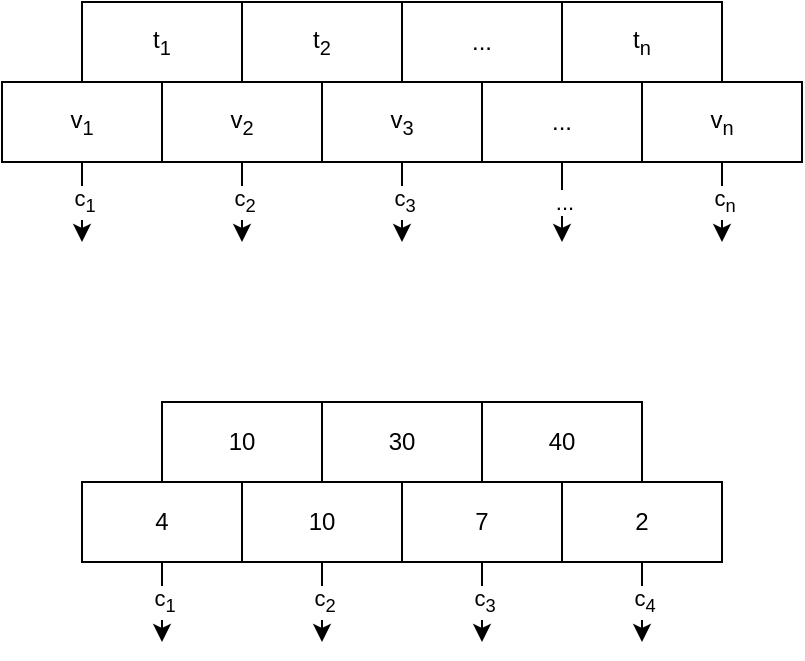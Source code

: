 <mxfile version="17.4.2" type="device"><diagram id="sNld3rZ4JpTNLqk1yw6c" name="Page-1"><mxGraphModel dx="1422" dy="977" grid="1" gridSize="10" guides="1" tooltips="1" connect="1" arrows="1" fold="1" page="1" pageScale="1" pageWidth="1169" pageHeight="827" math="0" shadow="0"><root><mxCell id="0"/><mxCell id="1" parent="0"/><mxCell id="cfl6EVjrrko_-16JiTfz-1" value="t&lt;sub&gt;1&lt;/sub&gt;" style="rounded=0;whiteSpace=wrap;html=1;" parent="1" vertex="1"><mxGeometry x="280" y="240" width="80" height="40" as="geometry"/></mxCell><mxCell id="cfl6EVjrrko_-16JiTfz-2" value="t&lt;sub&gt;2&lt;/sub&gt;" style="rounded=0;whiteSpace=wrap;html=1;" parent="1" vertex="1"><mxGeometry x="360" y="240" width="80" height="40" as="geometry"/></mxCell><mxCell id="cfl6EVjrrko_-16JiTfz-3" value="..." style="rounded=0;whiteSpace=wrap;html=1;" parent="1" vertex="1"><mxGeometry x="440" y="240" width="80" height="40" as="geometry"/></mxCell><mxCell id="cfl6EVjrrko_-16JiTfz-10" value="c&lt;sub&gt;1&lt;/sub&gt;" style="edgeStyle=orthogonalEdgeStyle;rounded=0;orthogonalLoop=1;jettySize=auto;html=1;" parent="1" source="cfl6EVjrrko_-16JiTfz-4" edge="1"><mxGeometry relative="1" as="geometry"><mxPoint x="280" y="360" as="targetPoint"/></mxGeometry></mxCell><mxCell id="cfl6EVjrrko_-16JiTfz-4" value="v&lt;sub&gt;1&lt;/sub&gt;" style="rounded=0;whiteSpace=wrap;html=1;" parent="1" vertex="1"><mxGeometry x="240" y="280" width="80" height="40" as="geometry"/></mxCell><mxCell id="cfl6EVjrrko_-16JiTfz-11" value="c&lt;sub&gt;2&lt;/sub&gt;" style="edgeStyle=orthogonalEdgeStyle;rounded=0;orthogonalLoop=1;jettySize=auto;html=1;" parent="1" source="cfl6EVjrrko_-16JiTfz-5" edge="1"><mxGeometry relative="1" as="geometry"><mxPoint x="360" y="360" as="targetPoint"/></mxGeometry></mxCell><mxCell id="cfl6EVjrrko_-16JiTfz-5" value="v&lt;sub&gt;2&lt;/sub&gt;" style="rounded=0;whiteSpace=wrap;html=1;" parent="1" vertex="1"><mxGeometry x="320" y="280" width="80" height="40" as="geometry"/></mxCell><mxCell id="cfl6EVjrrko_-16JiTfz-12" value="c&lt;sub&gt;3&lt;/sub&gt;" style="edgeStyle=orthogonalEdgeStyle;rounded=0;orthogonalLoop=1;jettySize=auto;html=1;" parent="1" source="cfl6EVjrrko_-16JiTfz-6" edge="1"><mxGeometry relative="1" as="geometry"><mxPoint x="440" y="360" as="targetPoint"/></mxGeometry></mxCell><mxCell id="cfl6EVjrrko_-16JiTfz-6" value="v&lt;sub&gt;3&lt;/sub&gt;" style="rounded=0;whiteSpace=wrap;html=1;" parent="1" vertex="1"><mxGeometry x="400" y="280" width="80" height="40" as="geometry"/></mxCell><mxCell id="cfl6EVjrrko_-16JiTfz-13" value="..." style="edgeStyle=orthogonalEdgeStyle;rounded=0;orthogonalLoop=1;jettySize=auto;html=1;" parent="1" source="cfl6EVjrrko_-16JiTfz-7" edge="1"><mxGeometry relative="1" as="geometry"><mxPoint x="520" y="360" as="targetPoint"/></mxGeometry></mxCell><mxCell id="cfl6EVjrrko_-16JiTfz-7" value="..." style="rounded=0;whiteSpace=wrap;html=1;" parent="1" vertex="1"><mxGeometry x="480" y="280" width="80" height="40" as="geometry"/></mxCell><mxCell id="cfl6EVjrrko_-16JiTfz-8" value="t&lt;sub&gt;n&lt;/sub&gt;" style="rounded=0;whiteSpace=wrap;html=1;" parent="1" vertex="1"><mxGeometry x="520" y="240" width="80" height="40" as="geometry"/></mxCell><mxCell id="cfl6EVjrrko_-16JiTfz-14" value="c&lt;sub&gt;n&lt;/sub&gt;" style="edgeStyle=orthogonalEdgeStyle;rounded=0;orthogonalLoop=1;jettySize=auto;html=1;" parent="1" source="cfl6EVjrrko_-16JiTfz-9" edge="1"><mxGeometry relative="1" as="geometry"><mxPoint x="600" y="360" as="targetPoint"/></mxGeometry></mxCell><mxCell id="cfl6EVjrrko_-16JiTfz-9" value="v&lt;sub&gt;n&lt;/sub&gt;" style="rounded=0;whiteSpace=wrap;html=1;" parent="1" vertex="1"><mxGeometry x="560" y="280" width="80" height="40" as="geometry"/></mxCell><mxCell id="cfl6EVjrrko_-16JiTfz-15" value="10" style="rounded=0;whiteSpace=wrap;html=1;" parent="1" vertex="1"><mxGeometry x="320" y="440" width="80" height="40" as="geometry"/></mxCell><mxCell id="cfl6EVjrrko_-16JiTfz-16" value="30" style="rounded=0;whiteSpace=wrap;html=1;" parent="1" vertex="1"><mxGeometry x="400" y="440" width="80" height="40" as="geometry"/></mxCell><mxCell id="cfl6EVjrrko_-16JiTfz-17" value="40" style="rounded=0;whiteSpace=wrap;html=1;" parent="1" vertex="1"><mxGeometry x="480" y="440" width="80" height="40" as="geometry"/></mxCell><mxCell id="cfl6EVjrrko_-16JiTfz-18" value="c&lt;sub&gt;1&lt;/sub&gt;" style="edgeStyle=orthogonalEdgeStyle;rounded=0;orthogonalLoop=1;jettySize=auto;html=1;" parent="1" source="cfl6EVjrrko_-16JiTfz-19" edge="1"><mxGeometry relative="1" as="geometry"><mxPoint x="320" y="560" as="targetPoint"/></mxGeometry></mxCell><mxCell id="cfl6EVjrrko_-16JiTfz-19" value="4" style="rounded=0;whiteSpace=wrap;html=1;" parent="1" vertex="1"><mxGeometry x="280" y="480" width="80" height="40" as="geometry"/></mxCell><mxCell id="cfl6EVjrrko_-16JiTfz-20" value="c&lt;sub&gt;2&lt;/sub&gt;" style="edgeStyle=orthogonalEdgeStyle;rounded=0;orthogonalLoop=1;jettySize=auto;html=1;" parent="1" source="cfl6EVjrrko_-16JiTfz-21" edge="1"><mxGeometry relative="1" as="geometry"><mxPoint x="400" y="560" as="targetPoint"/></mxGeometry></mxCell><mxCell id="cfl6EVjrrko_-16JiTfz-21" value="10" style="rounded=0;whiteSpace=wrap;html=1;" parent="1" vertex="1"><mxGeometry x="360" y="480" width="80" height="40" as="geometry"/></mxCell><mxCell id="cfl6EVjrrko_-16JiTfz-22" value="c&lt;sub&gt;3&lt;/sub&gt;" style="edgeStyle=orthogonalEdgeStyle;rounded=0;orthogonalLoop=1;jettySize=auto;html=1;" parent="1" source="cfl6EVjrrko_-16JiTfz-23" edge="1"><mxGeometry relative="1" as="geometry"><mxPoint x="480" y="560" as="targetPoint"/></mxGeometry></mxCell><mxCell id="cfl6EVjrrko_-16JiTfz-23" value="7" style="rounded=0;whiteSpace=wrap;html=1;" parent="1" vertex="1"><mxGeometry x="440" y="480" width="80" height="40" as="geometry"/></mxCell><mxCell id="cfl6EVjrrko_-16JiTfz-24" value="c&lt;sub&gt;4&lt;/sub&gt;" style="edgeStyle=orthogonalEdgeStyle;rounded=0;orthogonalLoop=1;jettySize=auto;html=1;" parent="1" source="cfl6EVjrrko_-16JiTfz-25" edge="1"><mxGeometry relative="1" as="geometry"><mxPoint x="560" y="560" as="targetPoint"/></mxGeometry></mxCell><mxCell id="cfl6EVjrrko_-16JiTfz-25" value="2" style="rounded=0;whiteSpace=wrap;html=1;" parent="1" vertex="1"><mxGeometry x="520" y="480" width="80" height="40" as="geometry"/></mxCell></root></mxGraphModel></diagram></mxfile>